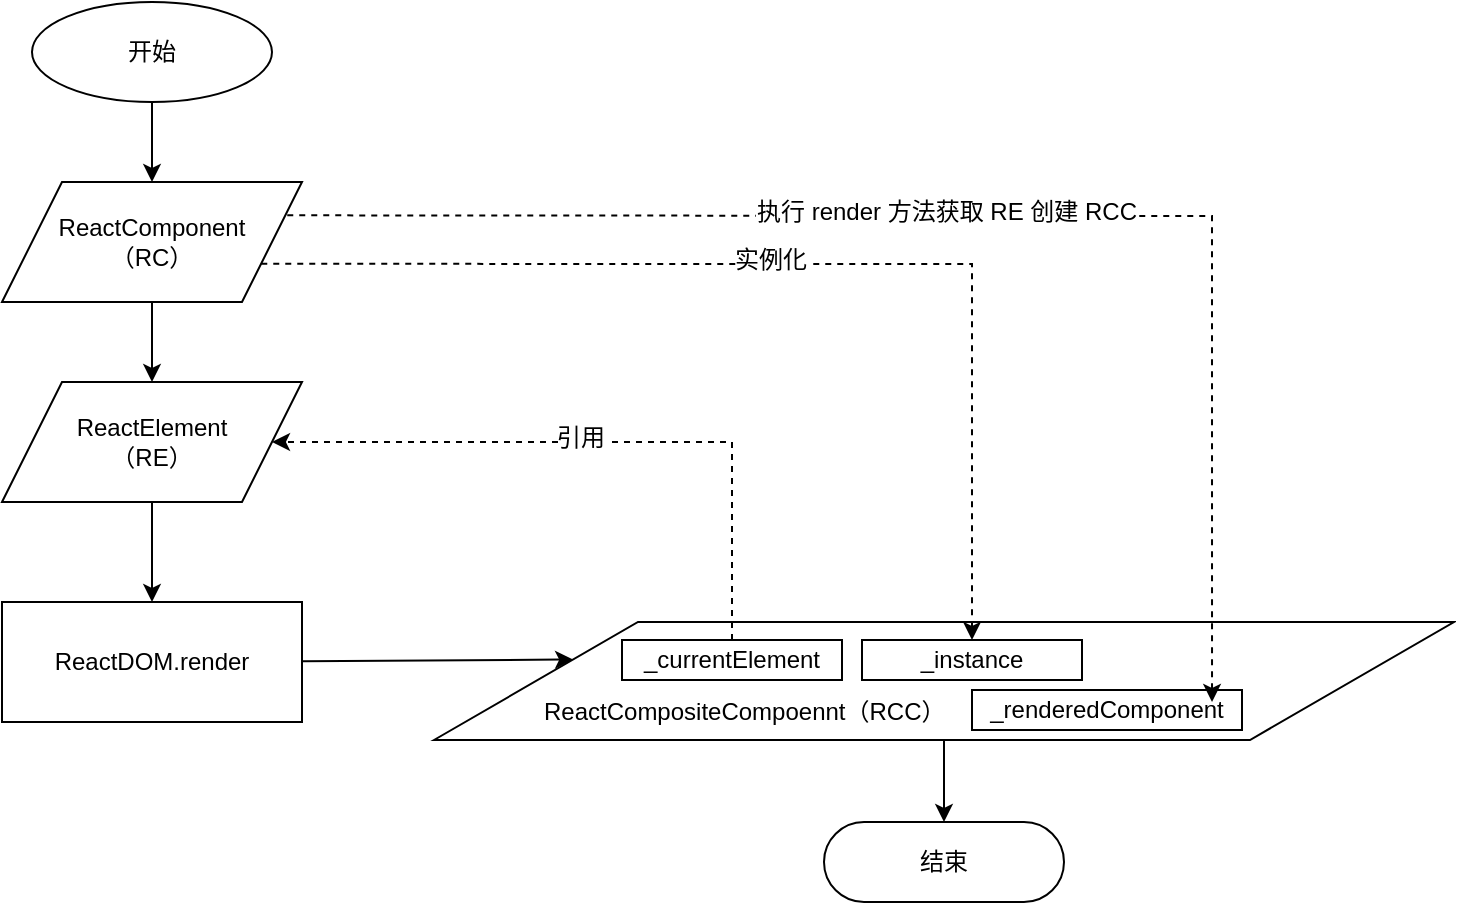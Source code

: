 <mxfile version="10.9.8" type="github"><diagram id="shshNAisPuYJigrwvDfV" name="Page-1"><mxGraphModel dx="946" dy="648" grid="1" gridSize="10" guides="1" tooltips="1" connect="1" arrows="1" fold="1" page="1" pageScale="1" pageWidth="850" pageHeight="1100" background="none" math="0" shadow="0"><root><mxCell id="0"/><mxCell id="1" parent="0"/><mxCell id="DfCZcbgQrAAy7sY0zChD-1" value="ReactDOM.render" style="rounded=0;whiteSpace=wrap;html=1;" vertex="1" parent="1"><mxGeometry x="72" y="400" width="150" height="60" as="geometry"/></mxCell><mxCell id="DfCZcbgQrAAy7sY0zChD-2" value="ReactComponent&lt;br&gt;（RC）" style="shape=parallelogram;perimeter=parallelogramPerimeter;whiteSpace=wrap;html=1;" vertex="1" parent="1"><mxGeometry x="72" y="190" width="150" height="60" as="geometry"/></mxCell><mxCell id="DfCZcbgQrAAy7sY0zChD-3" value="ReactElement&lt;br&gt;（RE）" style="shape=parallelogram;perimeter=parallelogramPerimeter;whiteSpace=wrap;html=1;" vertex="1" parent="1"><mxGeometry x="72" y="290" width="150" height="60" as="geometry"/></mxCell><mxCell id="DfCZcbgQrAAy7sY0zChD-4" value="" style="endArrow=classic;html=1;" edge="1" parent="1" source="DfCZcbgQrAAy7sY0zChD-2" target="DfCZcbgQrAAy7sY0zChD-3"><mxGeometry width="50" height="50" relative="1" as="geometry"><mxPoint x="37" y="320" as="sourcePoint"/><mxPoint x="87" y="270" as="targetPoint"/></mxGeometry></mxCell><mxCell id="DfCZcbgQrAAy7sY0zChD-5" value="" style="endArrow=classic;html=1;" edge="1" parent="1" source="DfCZcbgQrAAy7sY0zChD-3" target="DfCZcbgQrAAy7sY0zChD-1"><mxGeometry width="50" height="50" relative="1" as="geometry"><mxPoint x="72" y="530" as="sourcePoint"/><mxPoint x="122" y="480" as="targetPoint"/></mxGeometry></mxCell><mxCell id="DfCZcbgQrAAy7sY0zChD-6" value="" style="shape=parallelogram;perimeter=parallelogramPerimeter;whiteSpace=wrap;html=1;" vertex="1" parent="1"><mxGeometry x="288" y="410" width="510" height="59" as="geometry"/></mxCell><mxCell id="DfCZcbgQrAAy7sY0zChD-7" value="ReactCompositeCompoennt（RCC）" style="text;html=1;" vertex="1" parent="1"><mxGeometry x="340.5" y="440.5" width="199" height="30" as="geometry"/></mxCell><mxCell id="DfCZcbgQrAAy7sY0zChD-11" value="_currentElement" style="rounded=0;whiteSpace=wrap;html=1;" vertex="1" parent="1"><mxGeometry x="382" y="419" width="110" height="20" as="geometry"/></mxCell><mxCell id="DfCZcbgQrAAy7sY0zChD-13" value="_instance" style="rounded=0;whiteSpace=wrap;html=1;" vertex="1" parent="1"><mxGeometry x="502" y="419" width="110" height="20" as="geometry"/></mxCell><mxCell id="DfCZcbgQrAAy7sY0zChD-14" value="_renderedComponent" style="rounded=0;whiteSpace=wrap;html=1;" vertex="1" parent="1"><mxGeometry x="557" y="444" width="135" height="20" as="geometry"/></mxCell><mxCell id="DfCZcbgQrAAy7sY0zChD-15" value="" style="endArrow=classic;html=1;entryX=0;entryY=0.25;entryDx=0;entryDy=0;" edge="1" parent="1" source="DfCZcbgQrAAy7sY0zChD-1" target="DfCZcbgQrAAy7sY0zChD-6"><mxGeometry width="50" height="50" relative="1" as="geometry"><mxPoint x="72" y="530" as="sourcePoint"/><mxPoint x="122" y="480" as="targetPoint"/></mxGeometry></mxCell><mxCell id="DfCZcbgQrAAy7sY0zChD-20" value="" style="endArrow=classic;html=1;exitX=0.5;exitY=0;exitDx=0;exitDy=0;rounded=0;dashed=1;" edge="1" parent="1" source="DfCZcbgQrAAy7sY0zChD-11" target="DfCZcbgQrAAy7sY0zChD-3"><mxGeometry width="50" height="50" relative="1" as="geometry"><mxPoint x="312" y="320" as="sourcePoint"/><mxPoint x="362" y="270" as="targetPoint"/><Array as="points"><mxPoint x="437" y="320"/></Array></mxGeometry></mxCell><mxCell id="DfCZcbgQrAAy7sY0zChD-22" value="引用" style="text;html=1;resizable=0;points=[];align=center;verticalAlign=middle;labelBackgroundColor=#ffffff;" vertex="1" connectable="0" parent="DfCZcbgQrAAy7sY0zChD-20"><mxGeometry x="0.064" y="-2" relative="1" as="geometry"><mxPoint as="offset"/></mxGeometry></mxCell><mxCell id="DfCZcbgQrAAy7sY0zChD-23" value="" style="endArrow=none;html=1;rounded=0;dashed=1;entryX=1;entryY=0.75;entryDx=0;entryDy=0;startArrow=classic;startFill=1;endFill=0;exitX=0.5;exitY=0;exitDx=0;exitDy=0;" edge="1" parent="1" source="DfCZcbgQrAAy7sY0zChD-13" target="DfCZcbgQrAAy7sY0zChD-2"><mxGeometry width="50" height="50" relative="1" as="geometry"><mxPoint x="602" y="359" as="sourcePoint"/><mxPoint x="372" y="260" as="targetPoint"/><Array as="points"><mxPoint x="557" y="231"/></Array></mxGeometry></mxCell><mxCell id="DfCZcbgQrAAy7sY0zChD-24" value="实例化" style="text;html=1;resizable=0;points=[];align=center;verticalAlign=middle;labelBackgroundColor=#ffffff;" vertex="1" connectable="0" parent="DfCZcbgQrAAy7sY0zChD-23"><mxGeometry x="0.064" y="-2" relative="1" as="geometry"><mxPoint as="offset"/></mxGeometry></mxCell><mxCell id="DfCZcbgQrAAy7sY0zChD-25" value="" style="endArrow=none;html=1;rounded=0;dashed=1;entryX=1;entryY=0.25;entryDx=0;entryDy=0;startArrow=classic;startFill=1;endFill=0;exitX=0.889;exitY=0.3;exitDx=0;exitDy=0;exitPerimeter=0;" edge="1" parent="1" source="DfCZcbgQrAAy7sY0zChD-14" target="DfCZcbgQrAAy7sY0zChD-2"><mxGeometry width="50" height="50" relative="1" as="geometry"><mxPoint x="677" y="440" as="sourcePoint"/><mxPoint x="327" y="220.5" as="targetPoint"/><Array as="points"><mxPoint x="677" y="207"/></Array></mxGeometry></mxCell><mxCell id="DfCZcbgQrAAy7sY0zChD-26" value="执行 render 方法获取 RE 创建 RCC" style="text;html=1;resizable=0;points=[];align=center;verticalAlign=middle;labelBackgroundColor=#ffffff;" vertex="1" connectable="0" parent="DfCZcbgQrAAy7sY0zChD-25"><mxGeometry x="0.064" y="-2" relative="1" as="geometry"><mxPoint as="offset"/></mxGeometry></mxCell><mxCell id="DfCZcbgQrAAy7sY0zChD-27" value="开始" style="ellipse;whiteSpace=wrap;html=1;" vertex="1" parent="1"><mxGeometry x="87" y="100" width="120" height="50" as="geometry"/></mxCell><mxCell id="DfCZcbgQrAAy7sY0zChD-30" value="" style="endArrow=classic;html=1;entryX=0.5;entryY=0;entryDx=0;entryDy=0;exitX=0.5;exitY=1;exitDx=0;exitDy=0;" edge="1" parent="1" source="DfCZcbgQrAAy7sY0zChD-27" target="DfCZcbgQrAAy7sY0zChD-2"><mxGeometry width="50" height="50" relative="1" as="geometry"><mxPoint x="70" y="540" as="sourcePoint"/><mxPoint x="120" y="490" as="targetPoint"/></mxGeometry></mxCell><mxCell id="DfCZcbgQrAAy7sY0zChD-33" value="结束" style="rounded=1;whiteSpace=wrap;html=1;arcSize=50;" vertex="1" parent="1"><mxGeometry x="483" y="510" width="120" height="40" as="geometry"/></mxCell><mxCell id="DfCZcbgQrAAy7sY0zChD-34" value="" style="endArrow=classic;html=1;exitX=0.5;exitY=1;exitDx=0;exitDy=0;" edge="1" parent="1" source="DfCZcbgQrAAy7sY0zChD-6" target="DfCZcbgQrAAy7sY0zChD-33"><mxGeometry width="50" height="50" relative="1" as="geometry"><mxPoint x="460" y="480" as="sourcePoint"/><mxPoint x="120" y="570" as="targetPoint"/></mxGeometry></mxCell></root></mxGraphModel></diagram></mxfile>